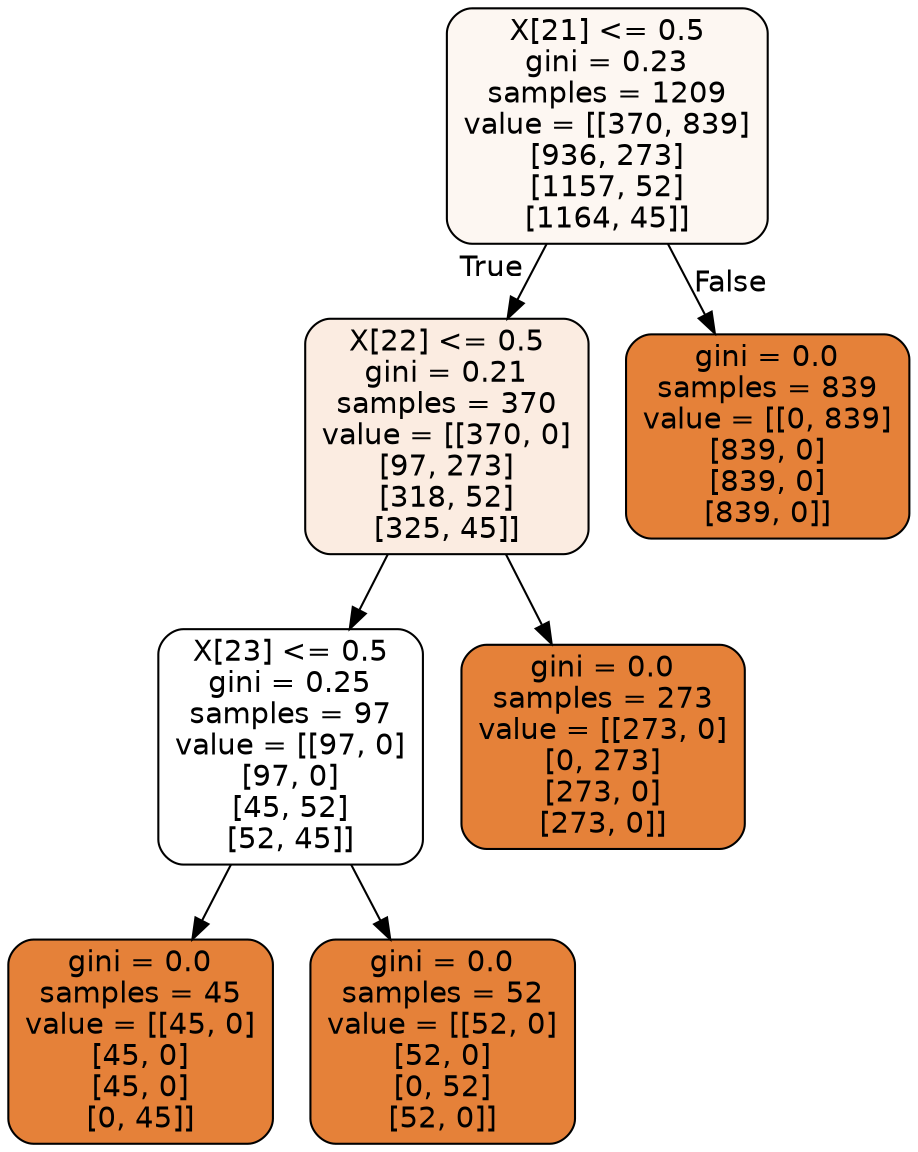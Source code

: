 digraph Tree {
node [shape=box, style="filled, rounded", color="black", fontname=helvetica] ;
edge [fontname=helvetica] ;
0 [label="X[21] <= 0.5\ngini = 0.23\nsamples = 1209\nvalue = [[370, 839]\n[936, 273]\n[1157, 52]\n[1164, 45]]", fillcolor="#fdf7f2"] ;
1 [label="X[22] <= 0.5\ngini = 0.21\nsamples = 370\nvalue = [[370, 0]\n[97, 273]\n[318, 52]\n[325, 45]]", fillcolor="#fbece1"] ;
0 -> 1 [labeldistance=2.5, labelangle=45, headlabel="True"] ;
2 [label="X[23] <= 0.5\ngini = 0.25\nsamples = 97\nvalue = [[97, 0]\n[97, 0]\n[45, 52]\n[52, 45]]", fillcolor="#ffffff"] ;
1 -> 2 ;
3 [label="gini = 0.0\nsamples = 45\nvalue = [[45, 0]\n[45, 0]\n[45, 0]\n[0, 45]]", fillcolor="#e58139"] ;
2 -> 3 ;
4 [label="gini = 0.0\nsamples = 52\nvalue = [[52, 0]\n[52, 0]\n[0, 52]\n[52, 0]]", fillcolor="#e58139"] ;
2 -> 4 ;
5 [label="gini = 0.0\nsamples = 273\nvalue = [[273, 0]\n[0, 273]\n[273, 0]\n[273, 0]]", fillcolor="#e58139"] ;
1 -> 5 ;
6 [label="gini = 0.0\nsamples = 839\nvalue = [[0, 839]\n[839, 0]\n[839, 0]\n[839, 0]]", fillcolor="#e58139"] ;
0 -> 6 [labeldistance=2.5, labelangle=-45, headlabel="False"] ;
}